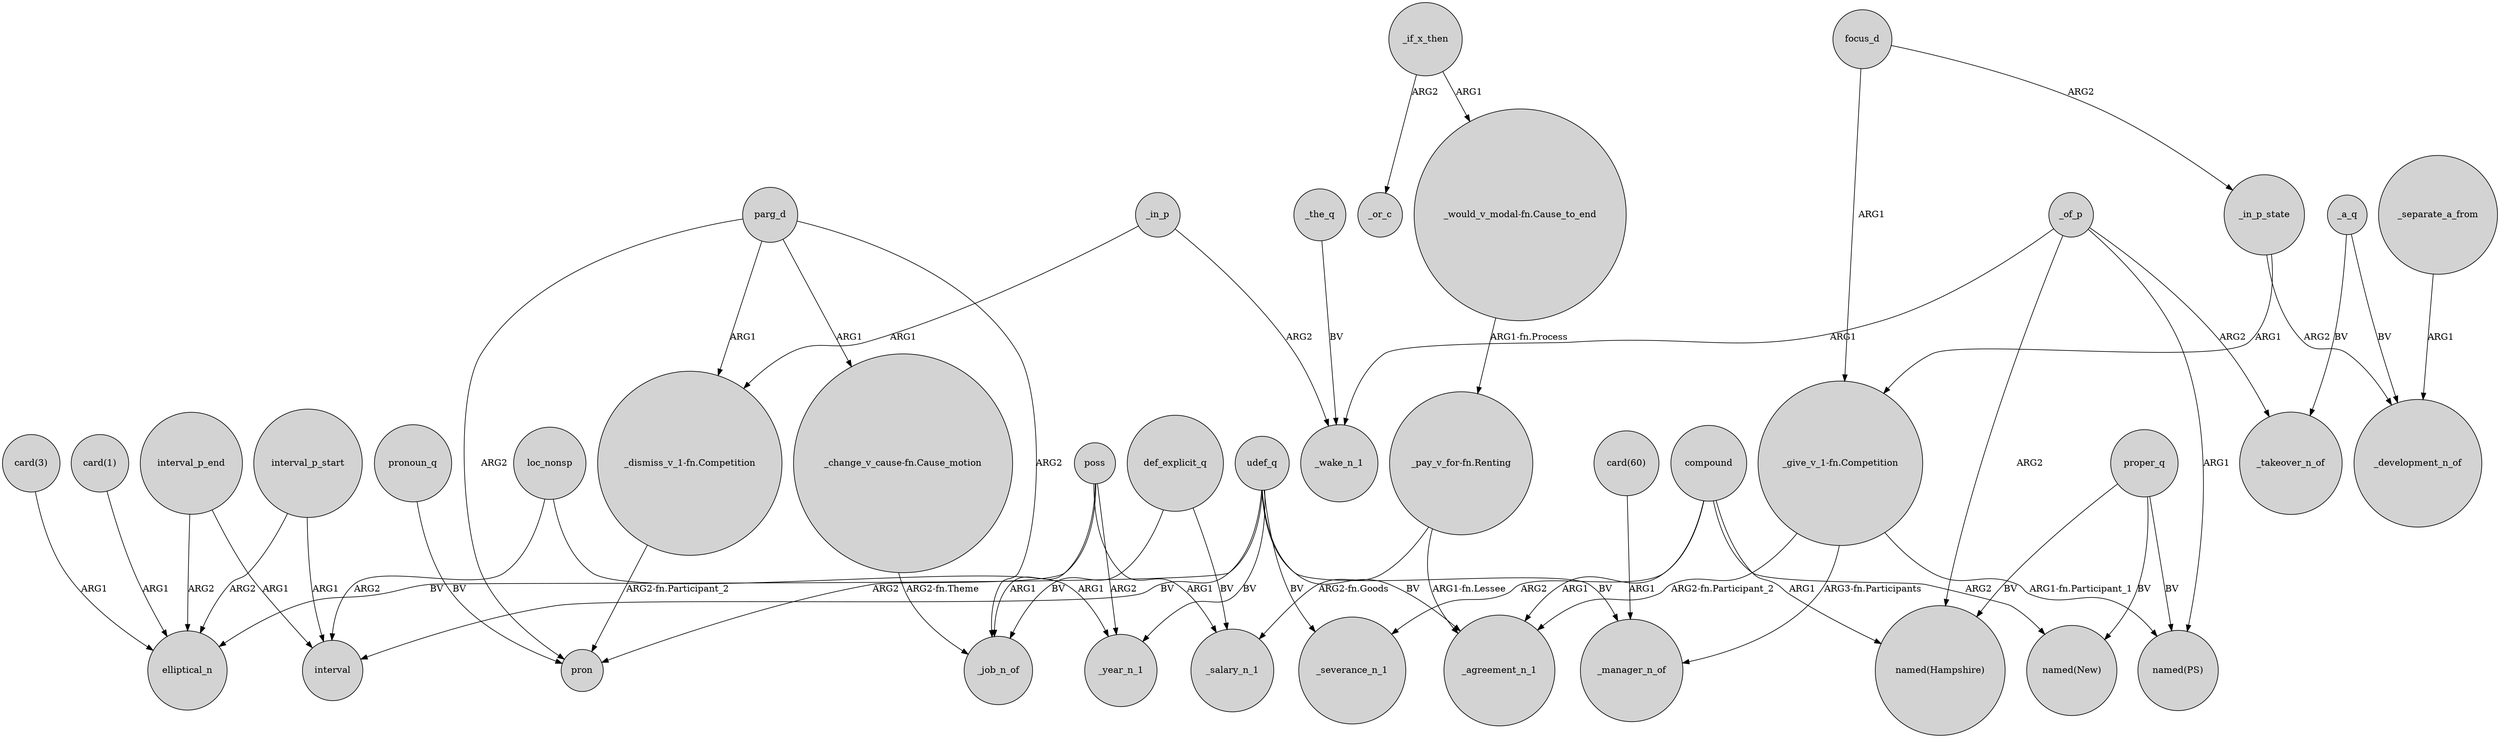 digraph {
	node [shape=circle style=filled]
	"card(3)" -> elliptical_n [label=ARG1]
	loc_nonsp -> interval [label=ARG2]
	interval_p_end -> elliptical_n [label=ARG2]
	focus_d -> _in_p_state [label=ARG2]
	parg_d -> "_dismiss_v_1-fn.Competition" [label=ARG1]
	_a_q -> _development_n_of [label=BV]
	poss -> _job_n_of [label=ARG1]
	udef_q -> _severance_n_1 [label=BV]
	compound -> "named(New)" [label=ARG2]
	"_change_v_cause-fn.Cause_motion" -> _job_n_of [label="ARG2-fn.Theme"]
	udef_q -> _manager_n_of [label=BV]
	loc_nonsp -> _year_n_1 [label=ARG1]
	"_pay_v_for-fn.Renting" -> _agreement_n_1 [label="ARG1-fn.Lessee"]
	_in_p_state -> "_give_v_1-fn.Competition" [label=ARG1]
	proper_q -> "named(New)" [label=BV]
	_of_p -> "named(Hampshire)" [label=ARG2]
	interval_p_start -> elliptical_n [label=ARG2]
	parg_d -> pron [label=ARG2]
	def_explicit_q -> _salary_n_1 [label=BV]
	"_pay_v_for-fn.Renting" -> _salary_n_1 [label="ARG2-fn.Goods"]
	poss -> _year_n_1 [label=ARG2]
	udef_q -> interval [label=BV]
	proper_q -> "named(Hampshire)" [label=BV]
	interval_p_start -> interval [label=ARG1]
	_separate_a_from -> _development_n_of [label=ARG1]
	"card(1)" -> elliptical_n [label=ARG1]
	focus_d -> "_give_v_1-fn.Competition" [label=ARG1]
	pronoun_q -> pron [label=BV]
	udef_q -> _agreement_n_1 [label=BV]
	parg_d -> "_change_v_cause-fn.Cause_motion" [label=ARG1]
	poss -> pron [label=ARG2]
	compound -> "named(Hampshire)" [label=ARG1]
	poss -> _salary_n_1 [label=ARG1]
	def_explicit_q -> _job_n_of [label=BV]
	_of_p -> "named(PS)" [label=ARG1]
	"_dismiss_v_1-fn.Competition" -> pron [label="ARG2-fn.Participant_2"]
	_a_q -> _takeover_n_of [label=BV]
	_of_p -> _wake_n_1 [label=ARG1]
	_if_x_then -> _or_c [label=ARG2]
	"_give_v_1-fn.Competition" -> _agreement_n_1 [label="ARG2-fn.Participant_2"]
	"_would_v_modal-fn.Cause_to_end" -> "_pay_v_for-fn.Renting" [label="ARG1-fn.Process"]
	interval_p_end -> interval [label=ARG1]
	_in_p_state -> _development_n_of [label=ARG2]
	_in_p -> _wake_n_1 [label=ARG2]
	_the_q -> _wake_n_1 [label=BV]
	udef_q -> _year_n_1 [label=BV]
	"_give_v_1-fn.Competition" -> "named(PS)" [label="ARG1-fn.Participant_1"]
	udef_q -> elliptical_n [label=BV]
	compound -> _agreement_n_1 [label=ARG1]
	parg_d -> _job_n_of [label=ARG2]
	compound -> _severance_n_1 [label=ARG2]
	proper_q -> "named(PS)" [label=BV]
	_of_p -> _takeover_n_of [label=ARG2]
	_in_p -> "_dismiss_v_1-fn.Competition" [label=ARG1]
	"_give_v_1-fn.Competition" -> _manager_n_of [label="ARG3-fn.Participants"]
	_if_x_then -> "_would_v_modal-fn.Cause_to_end" [label=ARG1]
	"card(60)" -> _manager_n_of [label=ARG1]
}
